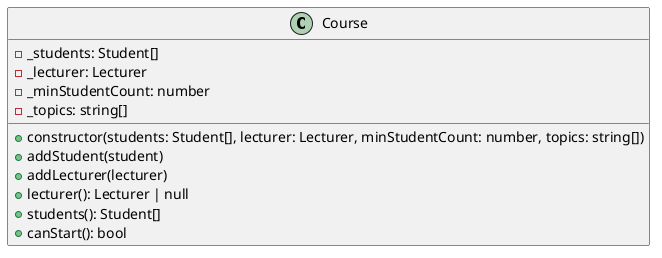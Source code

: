 @startuml
class Course {
    - _students: Student[]
    - _lecturer: Lecturer
    - _minStudentCount: number
    - _topics: string[]

    + constructor(students: Student[], lecturer: Lecturer, minStudentCount: number, topics: string[])
    + addStudent(student)
    + addLecturer(lecturer)
    + lecturer(): Lecturer | null
    + students(): Student[]
    + canStart(): bool
}
@enduml